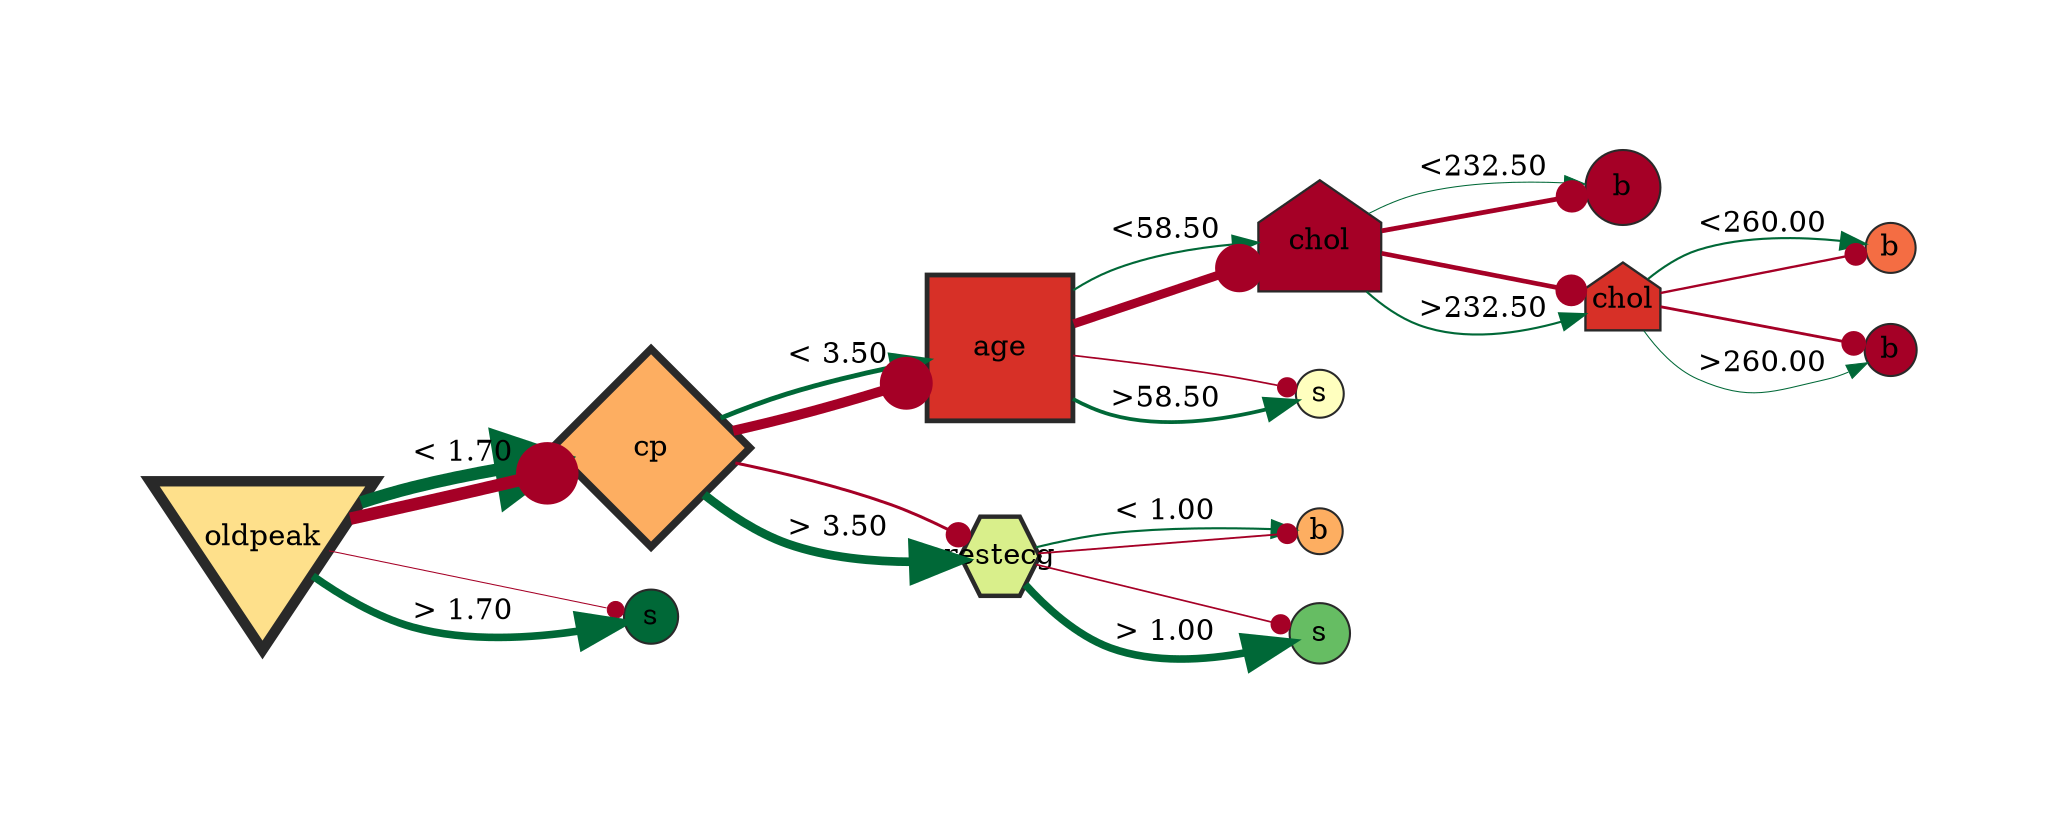 digraph title{
graph [ rankdir="LR", bgcolor="white", pad=1.000000 ]
0 [label="oldpeak", style="filled,setlinewidth(5.00)", fillcolor="#fee08b", color="#292929", shape=invtriangle, fixedsize=true, height=1.500000, width=1.500000]
0 -> 1 [ color="#006837" label="< 1.70", penwidth="6.000000", arrowhead="normal", arrowsize=3.000000 ]
0 -> 1 [ color="#a50026", penwidth="6.000000", arrowhead="dot", arrowsize=3.000000 ]
0 -> 2 [ color="#a50026", penwidth="0.500000", arrowhead="dot", arrowsize=1.000000 ]
0 -> 2 [ color="#006837" label="> 1.70", penwidth="3.642857", arrowhead="normal", arrowsize=2.142857 ]
1 [label="cp", style="filled,setlinewidth(3.62)", fillcolor="#fdae61", color="#292929", shape=diamond, fixedsize=true, height=1.318182, width=1.318182]
1 -> 3 [ color="#006837" label="< 3.50", penwidth="2.333333", arrowhead="normal", arrowsize=1.666667 ]
1 -> 3 [ color="#a50026", penwidth="4.821429", arrowhead="dot", arrowsize=2.571429 ]
1 -> 4 [ color="#a50026", penwidth="1.442857", arrowhead="dot", arrowsize=1.342857 ]
1 -> 4 [ color="#006837" label="> 3.50", penwidth="4.166667", arrowhead="normal", arrowsize=2.333333 ]
2 [label="s", style="filled,setlinewidth(1.00)", fillcolor="#006837", color="#292929", shape=circle, fixedsize=true, height=0.360606, width=0.360606]
3 [label="age", style="filled,setlinewidth(2.31)", fillcolor="#d73027", color="#292929", shape=polygon, fixedsize=true, height=0.966667, width=0.966667]
3 -> 5 [ color="#006837" label="<58.50", penwidth="1.023810", arrowhead="normal", arrowsize=1.190476 ]
3 -> 5 [ color="#a50026", penwidth="4.271429", arrowhead="dot", arrowsize=2.371429 ]
3 -> 6 [ color="#a50026", penwidth="0.814286", arrowhead="dot", arrowsize=1.114286 ]
3 -> 6 [ color="#006837" label=">58.50", penwidth="1.809524", arrowhead="normal", arrowsize=1.476190 ]
4 [label="restecg", style="filled,setlinewidth(2.14)", fillcolor="#d9ef8b", color="#292929", shape=hexagon, fixedsize=true, height=0.530303, width=0.530303]
4 -> 7 [ color="#006837" label="< 1.00", penwidth="1.023810", arrowhead="normal", arrowsize=1.190476 ]
4 -> 7 [ color="#a50026", penwidth="0.892857", arrowhead="dot", arrowsize=1.142857 ]
4 -> 8 [ color="#a50026", penwidth="0.814286", arrowhead="dot", arrowsize=1.114286 ]
4 -> 8 [ color="#006837" label="> 1.00", penwidth="3.642857", arrowhead="normal", arrowsize=2.142857 ]
5 [label="chol", style="filled,setlinewidth(1.07)", fillcolor="#a50026", color="#292929", shape=house, fixedsize=true, height=0.821212, width=0.821212]
5 -> 9 [ color="#006837" label="<232.50", penwidth="0.500000", arrowhead="normal", arrowsize=1.000000 ]
5 -> 9 [ color="#a50026", penwidth="2.307143", arrowhead="dot", arrowsize=1.657143 ]
5 -> 10 [ color="#a50026", penwidth="2.228571", arrowhead="dot", arrowsize=1.628571 ]
5 -> 10 [ color="#006837" label=">232.50", penwidth="1.023810", arrowhead="normal", arrowsize=1.190476 ]
6 [label="s", style="filled,setlinewidth(1.00)", fillcolor="#ffffbf", color="#292929", shape=circle, fixedsize=true, height=0.324242, width=0.324242]
7 [label="b", style="filled,setlinewidth(1.00)", fillcolor="#fdae61", color="#292929", shape=circle, fixedsize=true, height=0.300000, width=0.300000]
8 [label="s", style="filled,setlinewidth(1.00)", fillcolor="#66bd63", color="#292929", shape=circle, fixedsize=true, height=0.409091, width=0.409091]
9 [label="b", style="filled,setlinewidth(1.00)", fillcolor="#a50026", color="#292929", shape=circle, fixedsize=true, height=0.493939, width=0.493939]
10 [label="chol", style="filled,setlinewidth(1.15)", fillcolor="#d73027", color="#292929", shape=house, fixedsize=true, height=0.506061, width=0.506061]
10 -> 11 [ color="#006837" label="<260.00", penwidth="1.023810", arrowhead="normal", arrowsize=1.190476 ]
10 -> 11 [ color="#a50026", penwidth="1.128571", arrowhead="dot", arrowsize=1.228571 ]
10 -> 12 [ color="#a50026", penwidth="1.364286", arrowhead="dot", arrowsize=1.314286 ]
10 -> 12 [ color="#006837" label=">260.00", penwidth="0.500000", arrowhead="normal", arrowsize=1.000000 ]
11 [label="b", style="filled,setlinewidth(1.00)", fillcolor="#f46d43", color="#292929", shape=circle, fixedsize=true, height=0.336364, width=0.336364]
12 [label="b", style="filled,setlinewidth(1.00)", fillcolor="#a50026", color="#292929", shape=circle, fixedsize=true, height=0.348485, width=0.348485]
}
